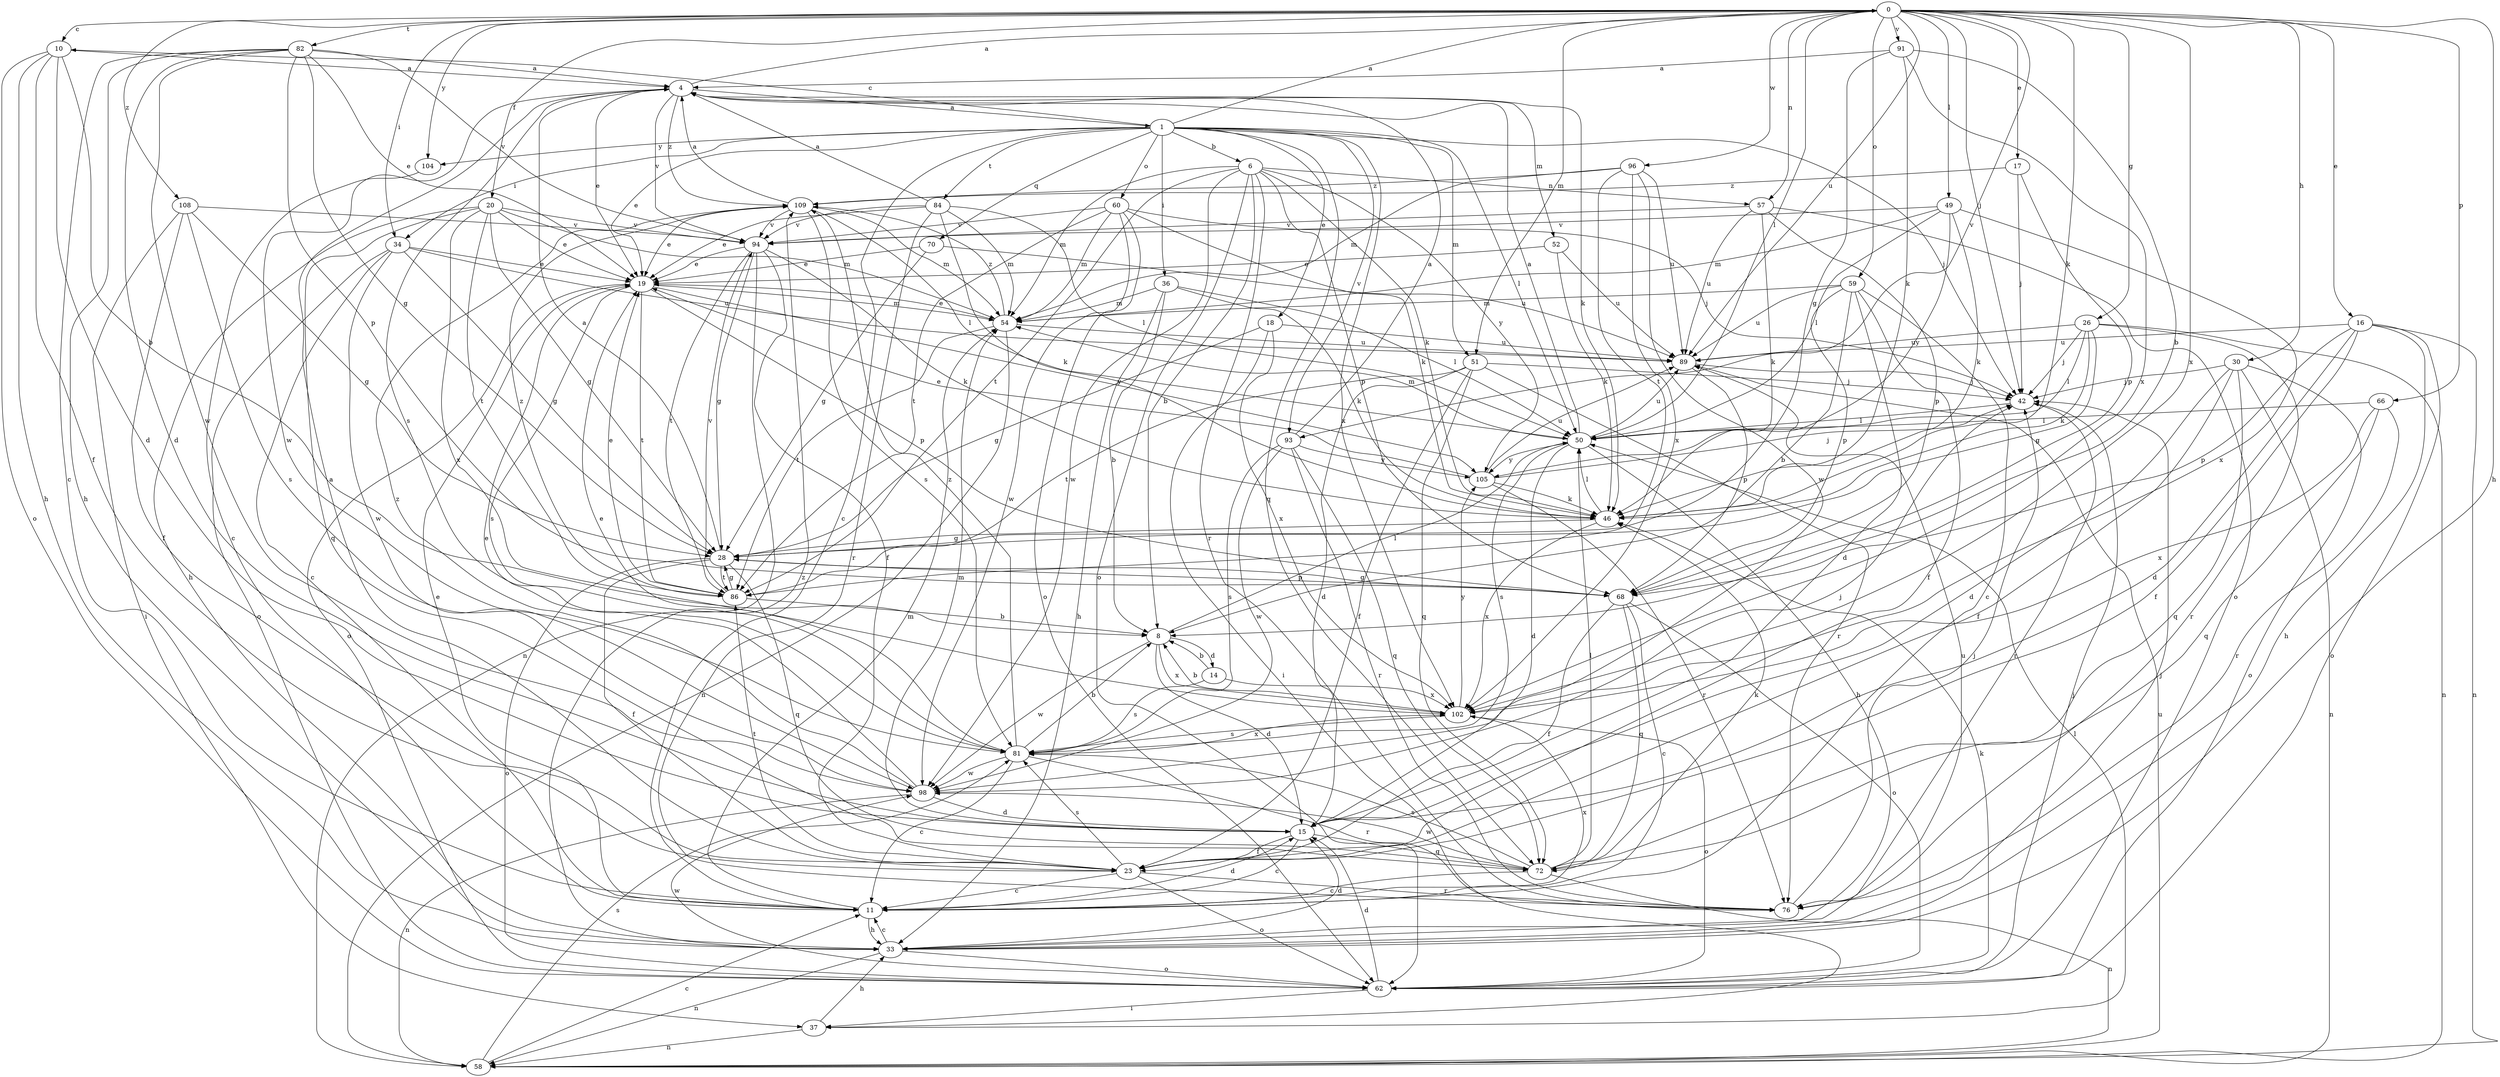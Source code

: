 strict digraph  {
0;
1;
4;
6;
8;
10;
11;
14;
15;
16;
17;
18;
19;
20;
23;
26;
28;
30;
33;
34;
36;
37;
42;
46;
49;
50;
51;
52;
54;
57;
58;
59;
60;
62;
66;
68;
70;
72;
76;
81;
82;
84;
86;
89;
91;
93;
94;
96;
98;
102;
104;
105;
108;
109;
0 -> 10  [label=c];
0 -> 16  [label=e];
0 -> 17  [label=e];
0 -> 20  [label=f];
0 -> 26  [label=g];
0 -> 30  [label=h];
0 -> 33  [label=h];
0 -> 34  [label=i];
0 -> 42  [label=j];
0 -> 46  [label=k];
0 -> 49  [label=l];
0 -> 50  [label=l];
0 -> 51  [label=m];
0 -> 57  [label=n];
0 -> 59  [label=o];
0 -> 66  [label=p];
0 -> 82  [label=t];
0 -> 89  [label=u];
0 -> 91  [label=v];
0 -> 93  [label=v];
0 -> 96  [label=w];
0 -> 102  [label=x];
0 -> 104  [label=y];
0 -> 108  [label=z];
1 -> 0  [label=a];
1 -> 6  [label=b];
1 -> 10  [label=c];
1 -> 11  [label=c];
1 -> 18  [label=e];
1 -> 19  [label=e];
1 -> 34  [label=i];
1 -> 36  [label=i];
1 -> 42  [label=j];
1 -> 50  [label=l];
1 -> 51  [label=m];
1 -> 60  [label=o];
1 -> 70  [label=q];
1 -> 72  [label=q];
1 -> 84  [label=t];
1 -> 93  [label=v];
1 -> 102  [label=x];
1 -> 104  [label=y];
4 -> 0  [label=a];
4 -> 1  [label=a];
4 -> 19  [label=e];
4 -> 46  [label=k];
4 -> 52  [label=m];
4 -> 81  [label=s];
4 -> 94  [label=v];
4 -> 98  [label=w];
4 -> 109  [label=z];
6 -> 8  [label=b];
6 -> 46  [label=k];
6 -> 54  [label=m];
6 -> 57  [label=n];
6 -> 62  [label=o];
6 -> 68  [label=p];
6 -> 76  [label=r];
6 -> 86  [label=t];
6 -> 98  [label=w];
6 -> 105  [label=y];
8 -> 14  [label=d];
8 -> 15  [label=d];
8 -> 50  [label=l];
8 -> 98  [label=w];
8 -> 102  [label=x];
10 -> 4  [label=a];
10 -> 8  [label=b];
10 -> 15  [label=d];
10 -> 23  [label=f];
10 -> 33  [label=h];
10 -> 62  [label=o];
11 -> 15  [label=d];
11 -> 19  [label=e];
11 -> 33  [label=h];
11 -> 54  [label=m];
11 -> 102  [label=x];
14 -> 8  [label=b];
14 -> 81  [label=s];
14 -> 102  [label=x];
15 -> 11  [label=c];
15 -> 23  [label=f];
15 -> 54  [label=m];
15 -> 72  [label=q];
16 -> 15  [label=d];
16 -> 23  [label=f];
16 -> 33  [label=h];
16 -> 58  [label=n];
16 -> 62  [label=o];
16 -> 68  [label=p];
16 -> 89  [label=u];
17 -> 42  [label=j];
17 -> 68  [label=p];
17 -> 109  [label=z];
18 -> 28  [label=g];
18 -> 37  [label=i];
18 -> 89  [label=u];
18 -> 102  [label=x];
19 -> 54  [label=m];
19 -> 62  [label=o];
19 -> 68  [label=p];
19 -> 81  [label=s];
19 -> 86  [label=t];
19 -> 105  [label=y];
20 -> 19  [label=e];
20 -> 28  [label=g];
20 -> 33  [label=h];
20 -> 54  [label=m];
20 -> 72  [label=q];
20 -> 86  [label=t];
20 -> 94  [label=v];
20 -> 102  [label=x];
23 -> 4  [label=a];
23 -> 11  [label=c];
23 -> 62  [label=o];
23 -> 76  [label=r];
23 -> 81  [label=s];
23 -> 86  [label=t];
26 -> 28  [label=g];
26 -> 42  [label=j];
26 -> 46  [label=k];
26 -> 50  [label=l];
26 -> 58  [label=n];
26 -> 76  [label=r];
26 -> 89  [label=u];
28 -> 4  [label=a];
28 -> 23  [label=f];
28 -> 62  [label=o];
28 -> 68  [label=p];
28 -> 72  [label=q];
28 -> 86  [label=t];
30 -> 15  [label=d];
30 -> 23  [label=f];
30 -> 42  [label=j];
30 -> 58  [label=n];
30 -> 62  [label=o];
30 -> 72  [label=q];
33 -> 11  [label=c];
33 -> 15  [label=d];
33 -> 42  [label=j];
33 -> 58  [label=n];
33 -> 62  [label=o];
33 -> 89  [label=u];
33 -> 109  [label=z];
34 -> 11  [label=c];
34 -> 19  [label=e];
34 -> 28  [label=g];
34 -> 62  [label=o];
34 -> 89  [label=u];
34 -> 98  [label=w];
36 -> 8  [label=b];
36 -> 33  [label=h];
36 -> 46  [label=k];
36 -> 50  [label=l];
36 -> 54  [label=m];
37 -> 33  [label=h];
37 -> 50  [label=l];
37 -> 58  [label=n];
42 -> 50  [label=l];
42 -> 76  [label=r];
46 -> 28  [label=g];
46 -> 50  [label=l];
46 -> 102  [label=x];
49 -> 46  [label=k];
49 -> 50  [label=l];
49 -> 54  [label=m];
49 -> 94  [label=v];
49 -> 102  [label=x];
49 -> 105  [label=y];
50 -> 4  [label=a];
50 -> 15  [label=d];
50 -> 33  [label=h];
50 -> 54  [label=m];
50 -> 81  [label=s];
50 -> 89  [label=u];
50 -> 105  [label=y];
51 -> 15  [label=d];
51 -> 23  [label=f];
51 -> 42  [label=j];
51 -> 72  [label=q];
51 -> 76  [label=r];
51 -> 86  [label=t];
52 -> 19  [label=e];
52 -> 46  [label=k];
52 -> 89  [label=u];
54 -> 19  [label=e];
54 -> 58  [label=n];
54 -> 86  [label=t];
54 -> 89  [label=u];
54 -> 109  [label=z];
57 -> 46  [label=k];
57 -> 62  [label=o];
57 -> 68  [label=p];
57 -> 89  [label=u];
57 -> 94  [label=v];
58 -> 11  [label=c];
58 -> 81  [label=s];
58 -> 89  [label=u];
59 -> 8  [label=b];
59 -> 11  [label=c];
59 -> 15  [label=d];
59 -> 23  [label=f];
59 -> 54  [label=m];
59 -> 68  [label=p];
59 -> 89  [label=u];
60 -> 42  [label=j];
60 -> 46  [label=k];
60 -> 54  [label=m];
60 -> 62  [label=o];
60 -> 86  [label=t];
60 -> 94  [label=v];
60 -> 98  [label=w];
62 -> 15  [label=d];
62 -> 37  [label=i];
62 -> 42  [label=j];
62 -> 46  [label=k];
62 -> 98  [label=w];
66 -> 50  [label=l];
66 -> 72  [label=q];
66 -> 76  [label=r];
66 -> 102  [label=x];
68 -> 11  [label=c];
68 -> 23  [label=f];
68 -> 28  [label=g];
68 -> 62  [label=o];
68 -> 72  [label=q];
70 -> 19  [label=e];
70 -> 28  [label=g];
70 -> 89  [label=u];
72 -> 11  [label=c];
72 -> 46  [label=k];
72 -> 50  [label=l];
72 -> 58  [label=n];
72 -> 81  [label=s];
72 -> 98  [label=w];
76 -> 42  [label=j];
81 -> 8  [label=b];
81 -> 11  [label=c];
81 -> 19  [label=e];
81 -> 76  [label=r];
81 -> 98  [label=w];
81 -> 102  [label=x];
81 -> 109  [label=z];
82 -> 4  [label=a];
82 -> 11  [label=c];
82 -> 15  [label=d];
82 -> 19  [label=e];
82 -> 28  [label=g];
82 -> 33  [label=h];
82 -> 68  [label=p];
82 -> 94  [label=v];
82 -> 98  [label=w];
84 -> 4  [label=a];
84 -> 19  [label=e];
84 -> 46  [label=k];
84 -> 50  [label=l];
84 -> 54  [label=m];
84 -> 76  [label=r];
84 -> 94  [label=v];
86 -> 8  [label=b];
86 -> 19  [label=e];
86 -> 28  [label=g];
86 -> 94  [label=v];
86 -> 109  [label=z];
89 -> 42  [label=j];
89 -> 68  [label=p];
91 -> 4  [label=a];
91 -> 8  [label=b];
91 -> 28  [label=g];
91 -> 46  [label=k];
91 -> 102  [label=x];
93 -> 4  [label=a];
93 -> 72  [label=q];
93 -> 76  [label=r];
93 -> 81  [label=s];
93 -> 98  [label=w];
93 -> 105  [label=y];
94 -> 19  [label=e];
94 -> 23  [label=f];
94 -> 28  [label=g];
94 -> 46  [label=k];
94 -> 58  [label=n];
94 -> 86  [label=t];
96 -> 54  [label=m];
96 -> 86  [label=t];
96 -> 89  [label=u];
96 -> 98  [label=w];
96 -> 102  [label=x];
96 -> 109  [label=z];
98 -> 15  [label=d];
98 -> 19  [label=e];
98 -> 42  [label=j];
98 -> 58  [label=n];
98 -> 109  [label=z];
102 -> 8  [label=b];
102 -> 62  [label=o];
102 -> 81  [label=s];
102 -> 105  [label=y];
104 -> 11  [label=c];
105 -> 19  [label=e];
105 -> 42  [label=j];
105 -> 46  [label=k];
105 -> 76  [label=r];
105 -> 89  [label=u];
108 -> 23  [label=f];
108 -> 28  [label=g];
108 -> 37  [label=i];
108 -> 81  [label=s];
108 -> 94  [label=v];
109 -> 4  [label=a];
109 -> 19  [label=e];
109 -> 50  [label=l];
109 -> 54  [label=m];
109 -> 81  [label=s];
109 -> 94  [label=v];
}
